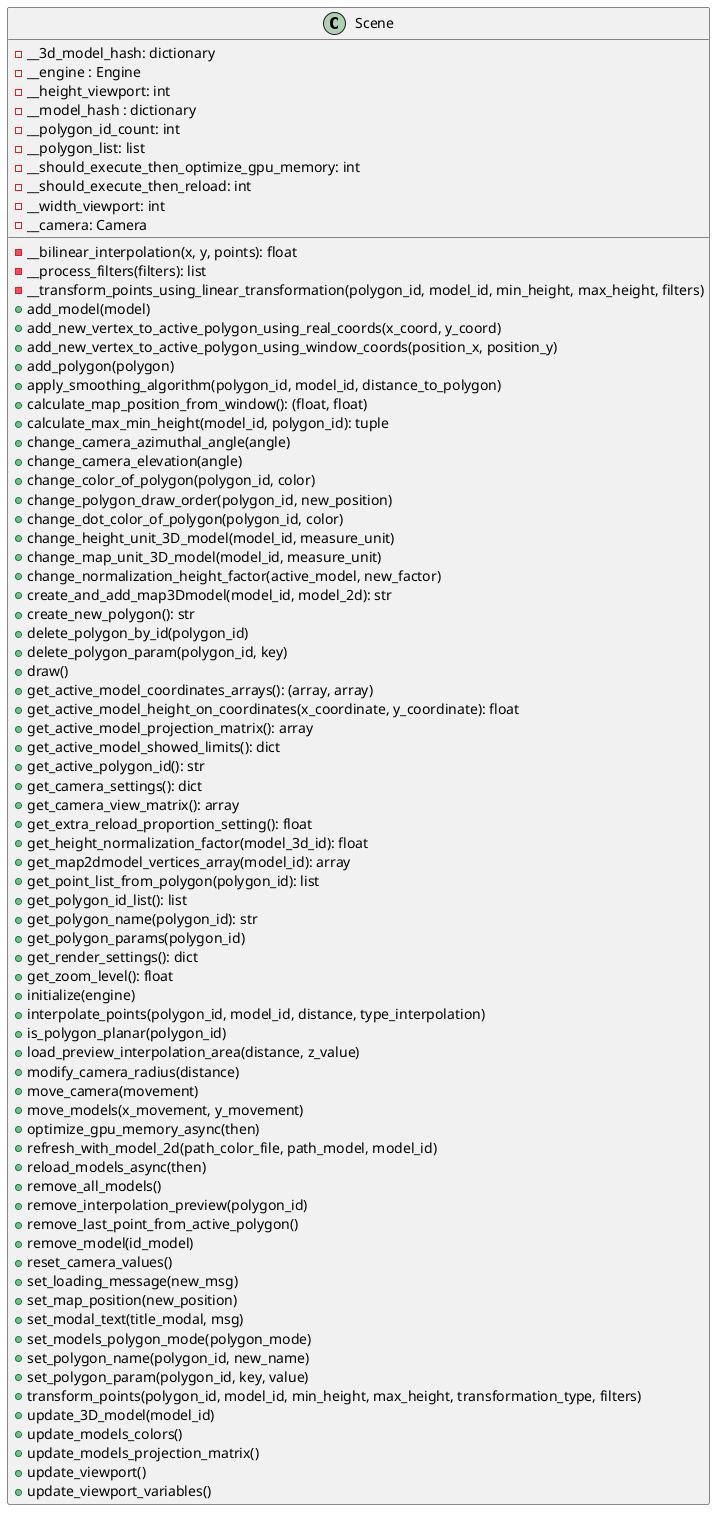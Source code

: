 @startuml
            class Scene{
                - __bilinear_interpolation(x, y, points): float
                - __process_filters(filters): list
                - __transform_points_using_linear_transformation(polygon_id, model_id, min_height, max_height, filters)
                + add_model(model)
                + add_new_vertex_to_active_polygon_using_real_coords(x_coord, y_coord)
                + add_new_vertex_to_active_polygon_using_window_coords(position_x, position_y)
                + add_polygon(polygon)
                + apply_smoothing_algorithm(polygon_id, model_id, distance_to_polygon)
                + calculate_map_position_from_window(): (float, float)
                + calculate_max_min_height(model_id, polygon_id): tuple
                + change_camera_azimuthal_angle(angle)
                + change_camera_elevation(angle)
                + change_color_of_polygon(polygon_id, color)
                + change_polygon_draw_order(polygon_id, new_position)
                + change_dot_color_of_polygon(polygon_id, color)
                + change_height_unit_3D_model(model_id, measure_unit)
                + change_map_unit_3D_model(model_id, measure_unit)
                + change_normalization_height_factor(active_model, new_factor)
                + create_and_add_map3Dmodel(model_id, model_2d): str
                + create_new_polygon(): str
                + delete_polygon_by_id(polygon_id)
                + delete_polygon_param(polygon_id, key)
                + draw()
                + get_active_model_coordinates_arrays(): (array, array)
                + get_active_model_height_on_coordinates(x_coordinate, y_coordinate): float
                + get_active_model_projection_matrix(): array
                + get_active_model_showed_limits(): dict
                + get_active_polygon_id(): str
                + get_camera_settings(): dict
                + get_camera_view_matrix(): array
                + get_extra_reload_proportion_setting(): float
                + get_height_normalization_factor(model_3d_id): float
                + get_map2dmodel_vertices_array(model_id): array
                + get_point_list_from_polygon(polygon_id): list
                + get_polygon_id_list(): list
                + get_polygon_name(polygon_id): str
                + get_polygon_params(polygon_id)
                + get_render_settings(): dict
                + get_zoom_level(): float
                + initialize(engine)
                + interpolate_points(polygon_id, model_id, distance, type_interpolation)
                + is_polygon_planar(polygon_id)
                + load_preview_interpolation_area(distance, z_value)
                + modify_camera_radius(distance)
                + move_camera(movement)
                + move_models(x_movement, y_movement)
                + optimize_gpu_memory_async(then)
                + refresh_with_model_2d(path_color_file, path_model, model_id)
                + reload_models_async(then)
                + remove_all_models()
                + remove_interpolation_preview(polygon_id)
                + remove_last_point_from_active_polygon()
                + remove_model(id_model)
                + reset_camera_values()
                + set_loading_message(new_msg)
                + set_map_position(new_position)
                + set_modal_text(title_modal, msg)
                + set_models_polygon_mode(polygon_mode)
                + set_polygon_name(polygon_id, new_name)
                + set_polygon_param(polygon_id, key, value)
                + transform_points(polygon_id, model_id, min_height, max_height, transformation_type, filters)
                + update_3D_model(model_id)
                + update_models_colors()
                + update_models_projection_matrix()
                + update_viewport()
                + update_viewport_variables()

                - __3d_model_hash: dictionary
                - __engine : Engine
                - __height_viewport: int
                - __model_hash : dictionary
                - __polygon_id_count: int
                - __polygon_list: list
                - __should_execute_then_optimize_gpu_memory: int
                - __should_execute_then_reload: int
                - __width_viewport: int
                - __camera: Camera
            }
@enduml